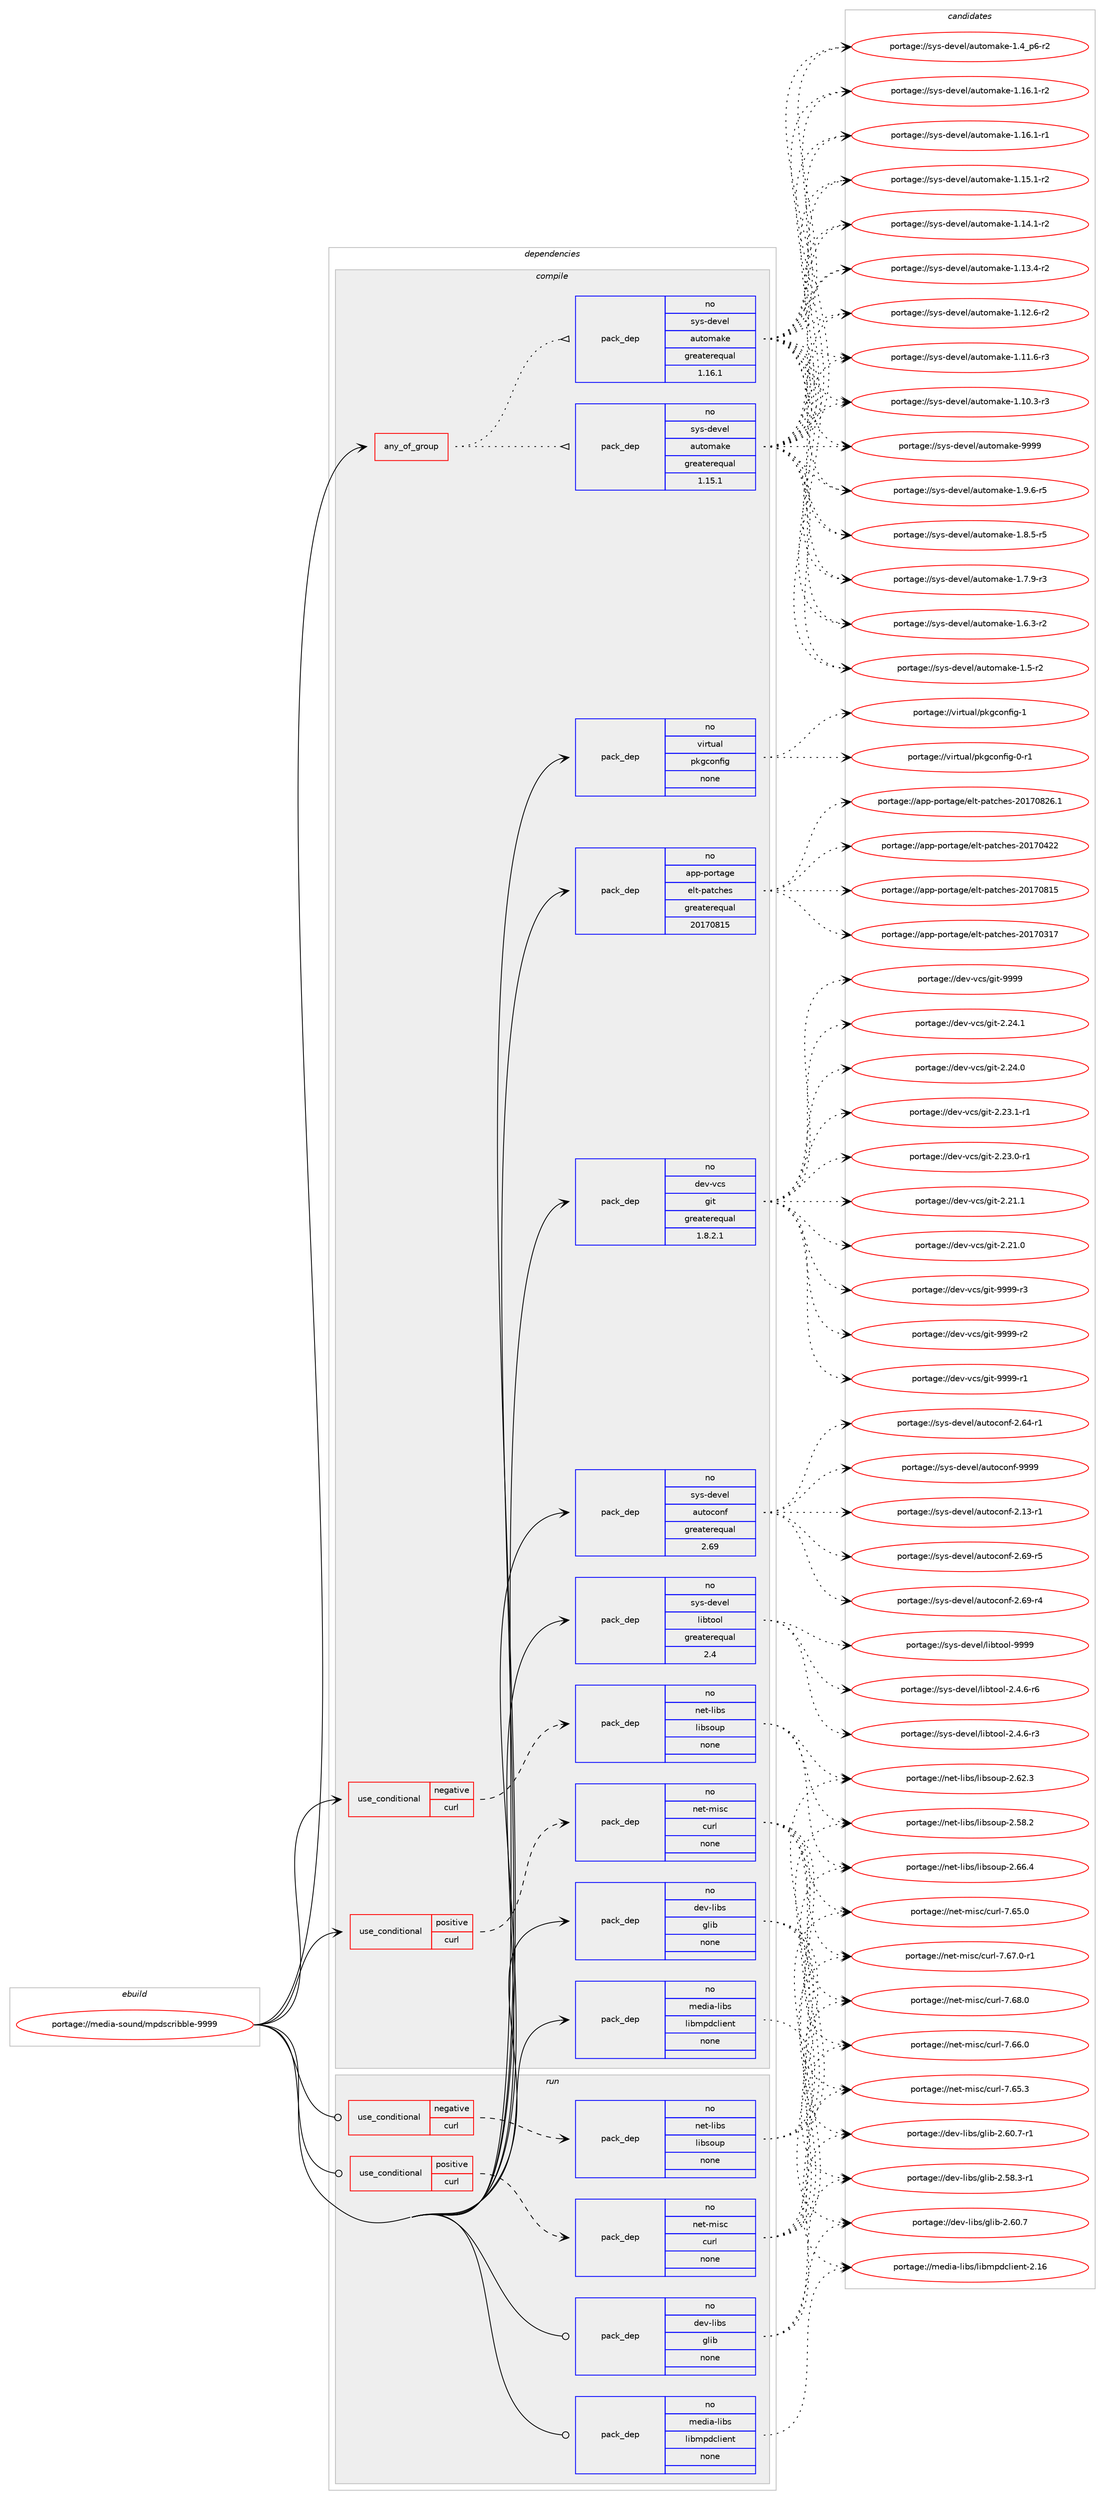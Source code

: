 digraph prolog {

# *************
# Graph options
# *************

newrank=true;
concentrate=true;
compound=true;
graph [rankdir=LR,fontname=Helvetica,fontsize=10,ranksep=1.5];#, ranksep=2.5, nodesep=0.2];
edge  [arrowhead=vee];
node  [fontname=Helvetica,fontsize=10];

# **********
# The ebuild
# **********

subgraph cluster_leftcol {
color=gray;
rank=same;
label=<<i>ebuild</i>>;
id [label="portage://media-sound/mpdscribble-9999", color=red, width=4, href="../media-sound/mpdscribble-9999.svg"];
}

# ****************
# The dependencies
# ****************

subgraph cluster_midcol {
color=gray;
label=<<i>dependencies</i>>;
subgraph cluster_compile {
fillcolor="#eeeeee";
style=filled;
label=<<i>compile</i>>;
subgraph any2782 {
dependency189540 [label=<<TABLE BORDER="0" CELLBORDER="1" CELLSPACING="0" CELLPADDING="4"><TR><TD CELLPADDING="10">any_of_group</TD></TR></TABLE>>, shape=none, color=red];subgraph pack143813 {
dependency189541 [label=<<TABLE BORDER="0" CELLBORDER="1" CELLSPACING="0" CELLPADDING="4" WIDTH="220"><TR><TD ROWSPAN="6" CELLPADDING="30">pack_dep</TD></TR><TR><TD WIDTH="110">no</TD></TR><TR><TD>sys-devel</TD></TR><TR><TD>automake</TD></TR><TR><TD>greaterequal</TD></TR><TR><TD>1.16.1</TD></TR></TABLE>>, shape=none, color=blue];
}
dependency189540:e -> dependency189541:w [weight=20,style="dotted",arrowhead="oinv"];
subgraph pack143814 {
dependency189542 [label=<<TABLE BORDER="0" CELLBORDER="1" CELLSPACING="0" CELLPADDING="4" WIDTH="220"><TR><TD ROWSPAN="6" CELLPADDING="30">pack_dep</TD></TR><TR><TD WIDTH="110">no</TD></TR><TR><TD>sys-devel</TD></TR><TR><TD>automake</TD></TR><TR><TD>greaterequal</TD></TR><TR><TD>1.15.1</TD></TR></TABLE>>, shape=none, color=blue];
}
dependency189540:e -> dependency189542:w [weight=20,style="dotted",arrowhead="oinv"];
}
id:e -> dependency189540:w [weight=20,style="solid",arrowhead="vee"];
subgraph cond42795 {
dependency189543 [label=<<TABLE BORDER="0" CELLBORDER="1" CELLSPACING="0" CELLPADDING="4"><TR><TD ROWSPAN="3" CELLPADDING="10">use_conditional</TD></TR><TR><TD>negative</TD></TR><TR><TD>curl</TD></TR></TABLE>>, shape=none, color=red];
subgraph pack143815 {
dependency189544 [label=<<TABLE BORDER="0" CELLBORDER="1" CELLSPACING="0" CELLPADDING="4" WIDTH="220"><TR><TD ROWSPAN="6" CELLPADDING="30">pack_dep</TD></TR><TR><TD WIDTH="110">no</TD></TR><TR><TD>net-libs</TD></TR><TR><TD>libsoup</TD></TR><TR><TD>none</TD></TR><TR><TD></TD></TR></TABLE>>, shape=none, color=blue];
}
dependency189543:e -> dependency189544:w [weight=20,style="dashed",arrowhead="vee"];
}
id:e -> dependency189543:w [weight=20,style="solid",arrowhead="vee"];
subgraph cond42796 {
dependency189545 [label=<<TABLE BORDER="0" CELLBORDER="1" CELLSPACING="0" CELLPADDING="4"><TR><TD ROWSPAN="3" CELLPADDING="10">use_conditional</TD></TR><TR><TD>positive</TD></TR><TR><TD>curl</TD></TR></TABLE>>, shape=none, color=red];
subgraph pack143816 {
dependency189546 [label=<<TABLE BORDER="0" CELLBORDER="1" CELLSPACING="0" CELLPADDING="4" WIDTH="220"><TR><TD ROWSPAN="6" CELLPADDING="30">pack_dep</TD></TR><TR><TD WIDTH="110">no</TD></TR><TR><TD>net-misc</TD></TR><TR><TD>curl</TD></TR><TR><TD>none</TD></TR><TR><TD></TD></TR></TABLE>>, shape=none, color=blue];
}
dependency189545:e -> dependency189546:w [weight=20,style="dashed",arrowhead="vee"];
}
id:e -> dependency189545:w [weight=20,style="solid",arrowhead="vee"];
subgraph pack143817 {
dependency189547 [label=<<TABLE BORDER="0" CELLBORDER="1" CELLSPACING="0" CELLPADDING="4" WIDTH="220"><TR><TD ROWSPAN="6" CELLPADDING="30">pack_dep</TD></TR><TR><TD WIDTH="110">no</TD></TR><TR><TD>app-portage</TD></TR><TR><TD>elt-patches</TD></TR><TR><TD>greaterequal</TD></TR><TR><TD>20170815</TD></TR></TABLE>>, shape=none, color=blue];
}
id:e -> dependency189547:w [weight=20,style="solid",arrowhead="vee"];
subgraph pack143818 {
dependency189548 [label=<<TABLE BORDER="0" CELLBORDER="1" CELLSPACING="0" CELLPADDING="4" WIDTH="220"><TR><TD ROWSPAN="6" CELLPADDING="30">pack_dep</TD></TR><TR><TD WIDTH="110">no</TD></TR><TR><TD>dev-libs</TD></TR><TR><TD>glib</TD></TR><TR><TD>none</TD></TR><TR><TD></TD></TR></TABLE>>, shape=none, color=blue];
}
id:e -> dependency189548:w [weight=20,style="solid",arrowhead="vee"];
subgraph pack143819 {
dependency189549 [label=<<TABLE BORDER="0" CELLBORDER="1" CELLSPACING="0" CELLPADDING="4" WIDTH="220"><TR><TD ROWSPAN="6" CELLPADDING="30">pack_dep</TD></TR><TR><TD WIDTH="110">no</TD></TR><TR><TD>dev-vcs</TD></TR><TR><TD>git</TD></TR><TR><TD>greaterequal</TD></TR><TR><TD>1.8.2.1</TD></TR></TABLE>>, shape=none, color=blue];
}
id:e -> dependency189549:w [weight=20,style="solid",arrowhead="vee"];
subgraph pack143820 {
dependency189550 [label=<<TABLE BORDER="0" CELLBORDER="1" CELLSPACING="0" CELLPADDING="4" WIDTH="220"><TR><TD ROWSPAN="6" CELLPADDING="30">pack_dep</TD></TR><TR><TD WIDTH="110">no</TD></TR><TR><TD>media-libs</TD></TR><TR><TD>libmpdclient</TD></TR><TR><TD>none</TD></TR><TR><TD></TD></TR></TABLE>>, shape=none, color=blue];
}
id:e -> dependency189550:w [weight=20,style="solid",arrowhead="vee"];
subgraph pack143821 {
dependency189551 [label=<<TABLE BORDER="0" CELLBORDER="1" CELLSPACING="0" CELLPADDING="4" WIDTH="220"><TR><TD ROWSPAN="6" CELLPADDING="30">pack_dep</TD></TR><TR><TD WIDTH="110">no</TD></TR><TR><TD>sys-devel</TD></TR><TR><TD>autoconf</TD></TR><TR><TD>greaterequal</TD></TR><TR><TD>2.69</TD></TR></TABLE>>, shape=none, color=blue];
}
id:e -> dependency189551:w [weight=20,style="solid",arrowhead="vee"];
subgraph pack143822 {
dependency189552 [label=<<TABLE BORDER="0" CELLBORDER="1" CELLSPACING="0" CELLPADDING="4" WIDTH="220"><TR><TD ROWSPAN="6" CELLPADDING="30">pack_dep</TD></TR><TR><TD WIDTH="110">no</TD></TR><TR><TD>sys-devel</TD></TR><TR><TD>libtool</TD></TR><TR><TD>greaterequal</TD></TR><TR><TD>2.4</TD></TR></TABLE>>, shape=none, color=blue];
}
id:e -> dependency189552:w [weight=20,style="solid",arrowhead="vee"];
subgraph pack143823 {
dependency189553 [label=<<TABLE BORDER="0" CELLBORDER="1" CELLSPACING="0" CELLPADDING="4" WIDTH="220"><TR><TD ROWSPAN="6" CELLPADDING="30">pack_dep</TD></TR><TR><TD WIDTH="110">no</TD></TR><TR><TD>virtual</TD></TR><TR><TD>pkgconfig</TD></TR><TR><TD>none</TD></TR><TR><TD></TD></TR></TABLE>>, shape=none, color=blue];
}
id:e -> dependency189553:w [weight=20,style="solid",arrowhead="vee"];
}
subgraph cluster_compileandrun {
fillcolor="#eeeeee";
style=filled;
label=<<i>compile and run</i>>;
}
subgraph cluster_run {
fillcolor="#eeeeee";
style=filled;
label=<<i>run</i>>;
subgraph cond42797 {
dependency189554 [label=<<TABLE BORDER="0" CELLBORDER="1" CELLSPACING="0" CELLPADDING="4"><TR><TD ROWSPAN="3" CELLPADDING="10">use_conditional</TD></TR><TR><TD>negative</TD></TR><TR><TD>curl</TD></TR></TABLE>>, shape=none, color=red];
subgraph pack143824 {
dependency189555 [label=<<TABLE BORDER="0" CELLBORDER="1" CELLSPACING="0" CELLPADDING="4" WIDTH="220"><TR><TD ROWSPAN="6" CELLPADDING="30">pack_dep</TD></TR><TR><TD WIDTH="110">no</TD></TR><TR><TD>net-libs</TD></TR><TR><TD>libsoup</TD></TR><TR><TD>none</TD></TR><TR><TD></TD></TR></TABLE>>, shape=none, color=blue];
}
dependency189554:e -> dependency189555:w [weight=20,style="dashed",arrowhead="vee"];
}
id:e -> dependency189554:w [weight=20,style="solid",arrowhead="odot"];
subgraph cond42798 {
dependency189556 [label=<<TABLE BORDER="0" CELLBORDER="1" CELLSPACING="0" CELLPADDING="4"><TR><TD ROWSPAN="3" CELLPADDING="10">use_conditional</TD></TR><TR><TD>positive</TD></TR><TR><TD>curl</TD></TR></TABLE>>, shape=none, color=red];
subgraph pack143825 {
dependency189557 [label=<<TABLE BORDER="0" CELLBORDER="1" CELLSPACING="0" CELLPADDING="4" WIDTH="220"><TR><TD ROWSPAN="6" CELLPADDING="30">pack_dep</TD></TR><TR><TD WIDTH="110">no</TD></TR><TR><TD>net-misc</TD></TR><TR><TD>curl</TD></TR><TR><TD>none</TD></TR><TR><TD></TD></TR></TABLE>>, shape=none, color=blue];
}
dependency189556:e -> dependency189557:w [weight=20,style="dashed",arrowhead="vee"];
}
id:e -> dependency189556:w [weight=20,style="solid",arrowhead="odot"];
subgraph pack143826 {
dependency189558 [label=<<TABLE BORDER="0" CELLBORDER="1" CELLSPACING="0" CELLPADDING="4" WIDTH="220"><TR><TD ROWSPAN="6" CELLPADDING="30">pack_dep</TD></TR><TR><TD WIDTH="110">no</TD></TR><TR><TD>dev-libs</TD></TR><TR><TD>glib</TD></TR><TR><TD>none</TD></TR><TR><TD></TD></TR></TABLE>>, shape=none, color=blue];
}
id:e -> dependency189558:w [weight=20,style="solid",arrowhead="odot"];
subgraph pack143827 {
dependency189559 [label=<<TABLE BORDER="0" CELLBORDER="1" CELLSPACING="0" CELLPADDING="4" WIDTH="220"><TR><TD ROWSPAN="6" CELLPADDING="30">pack_dep</TD></TR><TR><TD WIDTH="110">no</TD></TR><TR><TD>media-libs</TD></TR><TR><TD>libmpdclient</TD></TR><TR><TD>none</TD></TR><TR><TD></TD></TR></TABLE>>, shape=none, color=blue];
}
id:e -> dependency189559:w [weight=20,style="solid",arrowhead="odot"];
}
}

# **************
# The candidates
# **************

subgraph cluster_choices {
rank=same;
color=gray;
label=<<i>candidates</i>>;

subgraph choice143813 {
color=black;
nodesep=1;
choice115121115451001011181011084797117116111109971071014557575757 [label="portage://sys-devel/automake-9999", color=red, width=4,href="../sys-devel/automake-9999.svg"];
choice115121115451001011181011084797117116111109971071014549465746544511453 [label="portage://sys-devel/automake-1.9.6-r5", color=red, width=4,href="../sys-devel/automake-1.9.6-r5.svg"];
choice115121115451001011181011084797117116111109971071014549465646534511453 [label="portage://sys-devel/automake-1.8.5-r5", color=red, width=4,href="../sys-devel/automake-1.8.5-r5.svg"];
choice115121115451001011181011084797117116111109971071014549465546574511451 [label="portage://sys-devel/automake-1.7.9-r3", color=red, width=4,href="../sys-devel/automake-1.7.9-r3.svg"];
choice115121115451001011181011084797117116111109971071014549465446514511450 [label="portage://sys-devel/automake-1.6.3-r2", color=red, width=4,href="../sys-devel/automake-1.6.3-r2.svg"];
choice11512111545100101118101108479711711611110997107101454946534511450 [label="portage://sys-devel/automake-1.5-r2", color=red, width=4,href="../sys-devel/automake-1.5-r2.svg"];
choice115121115451001011181011084797117116111109971071014549465295112544511450 [label="portage://sys-devel/automake-1.4_p6-r2", color=red, width=4,href="../sys-devel/automake-1.4_p6-r2.svg"];
choice11512111545100101118101108479711711611110997107101454946495446494511450 [label="portage://sys-devel/automake-1.16.1-r2", color=red, width=4,href="../sys-devel/automake-1.16.1-r2.svg"];
choice11512111545100101118101108479711711611110997107101454946495446494511449 [label="portage://sys-devel/automake-1.16.1-r1", color=red, width=4,href="../sys-devel/automake-1.16.1-r1.svg"];
choice11512111545100101118101108479711711611110997107101454946495346494511450 [label="portage://sys-devel/automake-1.15.1-r2", color=red, width=4,href="../sys-devel/automake-1.15.1-r2.svg"];
choice11512111545100101118101108479711711611110997107101454946495246494511450 [label="portage://sys-devel/automake-1.14.1-r2", color=red, width=4,href="../sys-devel/automake-1.14.1-r2.svg"];
choice11512111545100101118101108479711711611110997107101454946495146524511450 [label="portage://sys-devel/automake-1.13.4-r2", color=red, width=4,href="../sys-devel/automake-1.13.4-r2.svg"];
choice11512111545100101118101108479711711611110997107101454946495046544511450 [label="portage://sys-devel/automake-1.12.6-r2", color=red, width=4,href="../sys-devel/automake-1.12.6-r2.svg"];
choice11512111545100101118101108479711711611110997107101454946494946544511451 [label="portage://sys-devel/automake-1.11.6-r3", color=red, width=4,href="../sys-devel/automake-1.11.6-r3.svg"];
choice11512111545100101118101108479711711611110997107101454946494846514511451 [label="portage://sys-devel/automake-1.10.3-r3", color=red, width=4,href="../sys-devel/automake-1.10.3-r3.svg"];
dependency189541:e -> choice115121115451001011181011084797117116111109971071014557575757:w [style=dotted,weight="100"];
dependency189541:e -> choice115121115451001011181011084797117116111109971071014549465746544511453:w [style=dotted,weight="100"];
dependency189541:e -> choice115121115451001011181011084797117116111109971071014549465646534511453:w [style=dotted,weight="100"];
dependency189541:e -> choice115121115451001011181011084797117116111109971071014549465546574511451:w [style=dotted,weight="100"];
dependency189541:e -> choice115121115451001011181011084797117116111109971071014549465446514511450:w [style=dotted,weight="100"];
dependency189541:e -> choice11512111545100101118101108479711711611110997107101454946534511450:w [style=dotted,weight="100"];
dependency189541:e -> choice115121115451001011181011084797117116111109971071014549465295112544511450:w [style=dotted,weight="100"];
dependency189541:e -> choice11512111545100101118101108479711711611110997107101454946495446494511450:w [style=dotted,weight="100"];
dependency189541:e -> choice11512111545100101118101108479711711611110997107101454946495446494511449:w [style=dotted,weight="100"];
dependency189541:e -> choice11512111545100101118101108479711711611110997107101454946495346494511450:w [style=dotted,weight="100"];
dependency189541:e -> choice11512111545100101118101108479711711611110997107101454946495246494511450:w [style=dotted,weight="100"];
dependency189541:e -> choice11512111545100101118101108479711711611110997107101454946495146524511450:w [style=dotted,weight="100"];
dependency189541:e -> choice11512111545100101118101108479711711611110997107101454946495046544511450:w [style=dotted,weight="100"];
dependency189541:e -> choice11512111545100101118101108479711711611110997107101454946494946544511451:w [style=dotted,weight="100"];
dependency189541:e -> choice11512111545100101118101108479711711611110997107101454946494846514511451:w [style=dotted,weight="100"];
}
subgraph choice143814 {
color=black;
nodesep=1;
choice115121115451001011181011084797117116111109971071014557575757 [label="portage://sys-devel/automake-9999", color=red, width=4,href="../sys-devel/automake-9999.svg"];
choice115121115451001011181011084797117116111109971071014549465746544511453 [label="portage://sys-devel/automake-1.9.6-r5", color=red, width=4,href="../sys-devel/automake-1.9.6-r5.svg"];
choice115121115451001011181011084797117116111109971071014549465646534511453 [label="portage://sys-devel/automake-1.8.5-r5", color=red, width=4,href="../sys-devel/automake-1.8.5-r5.svg"];
choice115121115451001011181011084797117116111109971071014549465546574511451 [label="portage://sys-devel/automake-1.7.9-r3", color=red, width=4,href="../sys-devel/automake-1.7.9-r3.svg"];
choice115121115451001011181011084797117116111109971071014549465446514511450 [label="portage://sys-devel/automake-1.6.3-r2", color=red, width=4,href="../sys-devel/automake-1.6.3-r2.svg"];
choice11512111545100101118101108479711711611110997107101454946534511450 [label="portage://sys-devel/automake-1.5-r2", color=red, width=4,href="../sys-devel/automake-1.5-r2.svg"];
choice115121115451001011181011084797117116111109971071014549465295112544511450 [label="portage://sys-devel/automake-1.4_p6-r2", color=red, width=4,href="../sys-devel/automake-1.4_p6-r2.svg"];
choice11512111545100101118101108479711711611110997107101454946495446494511450 [label="portage://sys-devel/automake-1.16.1-r2", color=red, width=4,href="../sys-devel/automake-1.16.1-r2.svg"];
choice11512111545100101118101108479711711611110997107101454946495446494511449 [label="portage://sys-devel/automake-1.16.1-r1", color=red, width=4,href="../sys-devel/automake-1.16.1-r1.svg"];
choice11512111545100101118101108479711711611110997107101454946495346494511450 [label="portage://sys-devel/automake-1.15.1-r2", color=red, width=4,href="../sys-devel/automake-1.15.1-r2.svg"];
choice11512111545100101118101108479711711611110997107101454946495246494511450 [label="portage://sys-devel/automake-1.14.1-r2", color=red, width=4,href="../sys-devel/automake-1.14.1-r2.svg"];
choice11512111545100101118101108479711711611110997107101454946495146524511450 [label="portage://sys-devel/automake-1.13.4-r2", color=red, width=4,href="../sys-devel/automake-1.13.4-r2.svg"];
choice11512111545100101118101108479711711611110997107101454946495046544511450 [label="portage://sys-devel/automake-1.12.6-r2", color=red, width=4,href="../sys-devel/automake-1.12.6-r2.svg"];
choice11512111545100101118101108479711711611110997107101454946494946544511451 [label="portage://sys-devel/automake-1.11.6-r3", color=red, width=4,href="../sys-devel/automake-1.11.6-r3.svg"];
choice11512111545100101118101108479711711611110997107101454946494846514511451 [label="portage://sys-devel/automake-1.10.3-r3", color=red, width=4,href="../sys-devel/automake-1.10.3-r3.svg"];
dependency189542:e -> choice115121115451001011181011084797117116111109971071014557575757:w [style=dotted,weight="100"];
dependency189542:e -> choice115121115451001011181011084797117116111109971071014549465746544511453:w [style=dotted,weight="100"];
dependency189542:e -> choice115121115451001011181011084797117116111109971071014549465646534511453:w [style=dotted,weight="100"];
dependency189542:e -> choice115121115451001011181011084797117116111109971071014549465546574511451:w [style=dotted,weight="100"];
dependency189542:e -> choice115121115451001011181011084797117116111109971071014549465446514511450:w [style=dotted,weight="100"];
dependency189542:e -> choice11512111545100101118101108479711711611110997107101454946534511450:w [style=dotted,weight="100"];
dependency189542:e -> choice115121115451001011181011084797117116111109971071014549465295112544511450:w [style=dotted,weight="100"];
dependency189542:e -> choice11512111545100101118101108479711711611110997107101454946495446494511450:w [style=dotted,weight="100"];
dependency189542:e -> choice11512111545100101118101108479711711611110997107101454946495446494511449:w [style=dotted,weight="100"];
dependency189542:e -> choice11512111545100101118101108479711711611110997107101454946495346494511450:w [style=dotted,weight="100"];
dependency189542:e -> choice11512111545100101118101108479711711611110997107101454946495246494511450:w [style=dotted,weight="100"];
dependency189542:e -> choice11512111545100101118101108479711711611110997107101454946495146524511450:w [style=dotted,weight="100"];
dependency189542:e -> choice11512111545100101118101108479711711611110997107101454946495046544511450:w [style=dotted,weight="100"];
dependency189542:e -> choice11512111545100101118101108479711711611110997107101454946494946544511451:w [style=dotted,weight="100"];
dependency189542:e -> choice11512111545100101118101108479711711611110997107101454946494846514511451:w [style=dotted,weight="100"];
}
subgraph choice143815 {
color=black;
nodesep=1;
choice1101011164510810598115471081059811511111711245504654544652 [label="portage://net-libs/libsoup-2.66.4", color=red, width=4,href="../net-libs/libsoup-2.66.4.svg"];
choice1101011164510810598115471081059811511111711245504654504651 [label="portage://net-libs/libsoup-2.62.3", color=red, width=4,href="../net-libs/libsoup-2.62.3.svg"];
choice1101011164510810598115471081059811511111711245504653564650 [label="portage://net-libs/libsoup-2.58.2", color=red, width=4,href="../net-libs/libsoup-2.58.2.svg"];
dependency189544:e -> choice1101011164510810598115471081059811511111711245504654544652:w [style=dotted,weight="100"];
dependency189544:e -> choice1101011164510810598115471081059811511111711245504654504651:w [style=dotted,weight="100"];
dependency189544:e -> choice1101011164510810598115471081059811511111711245504653564650:w [style=dotted,weight="100"];
}
subgraph choice143816 {
color=black;
nodesep=1;
choice1101011164510910511599479911711410845554654564648 [label="portage://net-misc/curl-7.68.0", color=red, width=4,href="../net-misc/curl-7.68.0.svg"];
choice11010111645109105115994799117114108455546545546484511449 [label="portage://net-misc/curl-7.67.0-r1", color=red, width=4,href="../net-misc/curl-7.67.0-r1.svg"];
choice1101011164510910511599479911711410845554654544648 [label="portage://net-misc/curl-7.66.0", color=red, width=4,href="../net-misc/curl-7.66.0.svg"];
choice1101011164510910511599479911711410845554654534651 [label="portage://net-misc/curl-7.65.3", color=red, width=4,href="../net-misc/curl-7.65.3.svg"];
choice1101011164510910511599479911711410845554654534648 [label="portage://net-misc/curl-7.65.0", color=red, width=4,href="../net-misc/curl-7.65.0.svg"];
dependency189546:e -> choice1101011164510910511599479911711410845554654564648:w [style=dotted,weight="100"];
dependency189546:e -> choice11010111645109105115994799117114108455546545546484511449:w [style=dotted,weight="100"];
dependency189546:e -> choice1101011164510910511599479911711410845554654544648:w [style=dotted,weight="100"];
dependency189546:e -> choice1101011164510910511599479911711410845554654534651:w [style=dotted,weight="100"];
dependency189546:e -> choice1101011164510910511599479911711410845554654534648:w [style=dotted,weight="100"];
}
subgraph choice143817 {
color=black;
nodesep=1;
choice971121124511211111411697103101471011081164511297116991041011154550484955485650544649 [label="portage://app-portage/elt-patches-20170826.1", color=red, width=4,href="../app-portage/elt-patches-20170826.1.svg"];
choice97112112451121111141169710310147101108116451129711699104101115455048495548564953 [label="portage://app-portage/elt-patches-20170815", color=red, width=4,href="../app-portage/elt-patches-20170815.svg"];
choice97112112451121111141169710310147101108116451129711699104101115455048495548525050 [label="portage://app-portage/elt-patches-20170422", color=red, width=4,href="../app-portage/elt-patches-20170422.svg"];
choice97112112451121111141169710310147101108116451129711699104101115455048495548514955 [label="portage://app-portage/elt-patches-20170317", color=red, width=4,href="../app-portage/elt-patches-20170317.svg"];
dependency189547:e -> choice971121124511211111411697103101471011081164511297116991041011154550484955485650544649:w [style=dotted,weight="100"];
dependency189547:e -> choice97112112451121111141169710310147101108116451129711699104101115455048495548564953:w [style=dotted,weight="100"];
dependency189547:e -> choice97112112451121111141169710310147101108116451129711699104101115455048495548525050:w [style=dotted,weight="100"];
dependency189547:e -> choice97112112451121111141169710310147101108116451129711699104101115455048495548514955:w [style=dotted,weight="100"];
}
subgraph choice143818 {
color=black;
nodesep=1;
choice10010111845108105981154710310810598455046544846554511449 [label="portage://dev-libs/glib-2.60.7-r1", color=red, width=4,href="../dev-libs/glib-2.60.7-r1.svg"];
choice1001011184510810598115471031081059845504654484655 [label="portage://dev-libs/glib-2.60.7", color=red, width=4,href="../dev-libs/glib-2.60.7.svg"];
choice10010111845108105981154710310810598455046535646514511449 [label="portage://dev-libs/glib-2.58.3-r1", color=red, width=4,href="../dev-libs/glib-2.58.3-r1.svg"];
dependency189548:e -> choice10010111845108105981154710310810598455046544846554511449:w [style=dotted,weight="100"];
dependency189548:e -> choice1001011184510810598115471031081059845504654484655:w [style=dotted,weight="100"];
dependency189548:e -> choice10010111845108105981154710310810598455046535646514511449:w [style=dotted,weight="100"];
}
subgraph choice143819 {
color=black;
nodesep=1;
choice10010111845118991154710310511645575757574511451 [label="portage://dev-vcs/git-9999-r3", color=red, width=4,href="../dev-vcs/git-9999-r3.svg"];
choice10010111845118991154710310511645575757574511450 [label="portage://dev-vcs/git-9999-r2", color=red, width=4,href="../dev-vcs/git-9999-r2.svg"];
choice10010111845118991154710310511645575757574511449 [label="portage://dev-vcs/git-9999-r1", color=red, width=4,href="../dev-vcs/git-9999-r1.svg"];
choice1001011184511899115471031051164557575757 [label="portage://dev-vcs/git-9999", color=red, width=4,href="../dev-vcs/git-9999.svg"];
choice10010111845118991154710310511645504650524649 [label="portage://dev-vcs/git-2.24.1", color=red, width=4,href="../dev-vcs/git-2.24.1.svg"];
choice10010111845118991154710310511645504650524648 [label="portage://dev-vcs/git-2.24.0", color=red, width=4,href="../dev-vcs/git-2.24.0.svg"];
choice100101118451189911547103105116455046505146494511449 [label="portage://dev-vcs/git-2.23.1-r1", color=red, width=4,href="../dev-vcs/git-2.23.1-r1.svg"];
choice100101118451189911547103105116455046505146484511449 [label="portage://dev-vcs/git-2.23.0-r1", color=red, width=4,href="../dev-vcs/git-2.23.0-r1.svg"];
choice10010111845118991154710310511645504650494649 [label="portage://dev-vcs/git-2.21.1", color=red, width=4,href="../dev-vcs/git-2.21.1.svg"];
choice10010111845118991154710310511645504650494648 [label="portage://dev-vcs/git-2.21.0", color=red, width=4,href="../dev-vcs/git-2.21.0.svg"];
dependency189549:e -> choice10010111845118991154710310511645575757574511451:w [style=dotted,weight="100"];
dependency189549:e -> choice10010111845118991154710310511645575757574511450:w [style=dotted,weight="100"];
dependency189549:e -> choice10010111845118991154710310511645575757574511449:w [style=dotted,weight="100"];
dependency189549:e -> choice1001011184511899115471031051164557575757:w [style=dotted,weight="100"];
dependency189549:e -> choice10010111845118991154710310511645504650524649:w [style=dotted,weight="100"];
dependency189549:e -> choice10010111845118991154710310511645504650524648:w [style=dotted,weight="100"];
dependency189549:e -> choice100101118451189911547103105116455046505146494511449:w [style=dotted,weight="100"];
dependency189549:e -> choice100101118451189911547103105116455046505146484511449:w [style=dotted,weight="100"];
dependency189549:e -> choice10010111845118991154710310511645504650494649:w [style=dotted,weight="100"];
dependency189549:e -> choice10010111845118991154710310511645504650494648:w [style=dotted,weight="100"];
}
subgraph choice143820 {
color=black;
nodesep=1;
choice1091011001059745108105981154710810598109112100991081051011101164550464954 [label="portage://media-libs/libmpdclient-2.16", color=red, width=4,href="../media-libs/libmpdclient-2.16.svg"];
dependency189550:e -> choice1091011001059745108105981154710810598109112100991081051011101164550464954:w [style=dotted,weight="100"];
}
subgraph choice143821 {
color=black;
nodesep=1;
choice115121115451001011181011084797117116111991111101024557575757 [label="portage://sys-devel/autoconf-9999", color=red, width=4,href="../sys-devel/autoconf-9999.svg"];
choice1151211154510010111810110847971171161119911111010245504654574511453 [label="portage://sys-devel/autoconf-2.69-r5", color=red, width=4,href="../sys-devel/autoconf-2.69-r5.svg"];
choice1151211154510010111810110847971171161119911111010245504654574511452 [label="portage://sys-devel/autoconf-2.69-r4", color=red, width=4,href="../sys-devel/autoconf-2.69-r4.svg"];
choice1151211154510010111810110847971171161119911111010245504654524511449 [label="portage://sys-devel/autoconf-2.64-r1", color=red, width=4,href="../sys-devel/autoconf-2.64-r1.svg"];
choice1151211154510010111810110847971171161119911111010245504649514511449 [label="portage://sys-devel/autoconf-2.13-r1", color=red, width=4,href="../sys-devel/autoconf-2.13-r1.svg"];
dependency189551:e -> choice115121115451001011181011084797117116111991111101024557575757:w [style=dotted,weight="100"];
dependency189551:e -> choice1151211154510010111810110847971171161119911111010245504654574511453:w [style=dotted,weight="100"];
dependency189551:e -> choice1151211154510010111810110847971171161119911111010245504654574511452:w [style=dotted,weight="100"];
dependency189551:e -> choice1151211154510010111810110847971171161119911111010245504654524511449:w [style=dotted,weight="100"];
dependency189551:e -> choice1151211154510010111810110847971171161119911111010245504649514511449:w [style=dotted,weight="100"];
}
subgraph choice143822 {
color=black;
nodesep=1;
choice1151211154510010111810110847108105981161111111084557575757 [label="portage://sys-devel/libtool-9999", color=red, width=4,href="../sys-devel/libtool-9999.svg"];
choice1151211154510010111810110847108105981161111111084550465246544511454 [label="portage://sys-devel/libtool-2.4.6-r6", color=red, width=4,href="../sys-devel/libtool-2.4.6-r6.svg"];
choice1151211154510010111810110847108105981161111111084550465246544511451 [label="portage://sys-devel/libtool-2.4.6-r3", color=red, width=4,href="../sys-devel/libtool-2.4.6-r3.svg"];
dependency189552:e -> choice1151211154510010111810110847108105981161111111084557575757:w [style=dotted,weight="100"];
dependency189552:e -> choice1151211154510010111810110847108105981161111111084550465246544511454:w [style=dotted,weight="100"];
dependency189552:e -> choice1151211154510010111810110847108105981161111111084550465246544511451:w [style=dotted,weight="100"];
}
subgraph choice143823 {
color=black;
nodesep=1;
choice1181051141161179710847112107103991111101021051034549 [label="portage://virtual/pkgconfig-1", color=red, width=4,href="../virtual/pkgconfig-1.svg"];
choice11810511411611797108471121071039911111010210510345484511449 [label="portage://virtual/pkgconfig-0-r1", color=red, width=4,href="../virtual/pkgconfig-0-r1.svg"];
dependency189553:e -> choice1181051141161179710847112107103991111101021051034549:w [style=dotted,weight="100"];
dependency189553:e -> choice11810511411611797108471121071039911111010210510345484511449:w [style=dotted,weight="100"];
}
subgraph choice143824 {
color=black;
nodesep=1;
choice1101011164510810598115471081059811511111711245504654544652 [label="portage://net-libs/libsoup-2.66.4", color=red, width=4,href="../net-libs/libsoup-2.66.4.svg"];
choice1101011164510810598115471081059811511111711245504654504651 [label="portage://net-libs/libsoup-2.62.3", color=red, width=4,href="../net-libs/libsoup-2.62.3.svg"];
choice1101011164510810598115471081059811511111711245504653564650 [label="portage://net-libs/libsoup-2.58.2", color=red, width=4,href="../net-libs/libsoup-2.58.2.svg"];
dependency189555:e -> choice1101011164510810598115471081059811511111711245504654544652:w [style=dotted,weight="100"];
dependency189555:e -> choice1101011164510810598115471081059811511111711245504654504651:w [style=dotted,weight="100"];
dependency189555:e -> choice1101011164510810598115471081059811511111711245504653564650:w [style=dotted,weight="100"];
}
subgraph choice143825 {
color=black;
nodesep=1;
choice1101011164510910511599479911711410845554654564648 [label="portage://net-misc/curl-7.68.0", color=red, width=4,href="../net-misc/curl-7.68.0.svg"];
choice11010111645109105115994799117114108455546545546484511449 [label="portage://net-misc/curl-7.67.0-r1", color=red, width=4,href="../net-misc/curl-7.67.0-r1.svg"];
choice1101011164510910511599479911711410845554654544648 [label="portage://net-misc/curl-7.66.0", color=red, width=4,href="../net-misc/curl-7.66.0.svg"];
choice1101011164510910511599479911711410845554654534651 [label="portage://net-misc/curl-7.65.3", color=red, width=4,href="../net-misc/curl-7.65.3.svg"];
choice1101011164510910511599479911711410845554654534648 [label="portage://net-misc/curl-7.65.0", color=red, width=4,href="../net-misc/curl-7.65.0.svg"];
dependency189557:e -> choice1101011164510910511599479911711410845554654564648:w [style=dotted,weight="100"];
dependency189557:e -> choice11010111645109105115994799117114108455546545546484511449:w [style=dotted,weight="100"];
dependency189557:e -> choice1101011164510910511599479911711410845554654544648:w [style=dotted,weight="100"];
dependency189557:e -> choice1101011164510910511599479911711410845554654534651:w [style=dotted,weight="100"];
dependency189557:e -> choice1101011164510910511599479911711410845554654534648:w [style=dotted,weight="100"];
}
subgraph choice143826 {
color=black;
nodesep=1;
choice10010111845108105981154710310810598455046544846554511449 [label="portage://dev-libs/glib-2.60.7-r1", color=red, width=4,href="../dev-libs/glib-2.60.7-r1.svg"];
choice1001011184510810598115471031081059845504654484655 [label="portage://dev-libs/glib-2.60.7", color=red, width=4,href="../dev-libs/glib-2.60.7.svg"];
choice10010111845108105981154710310810598455046535646514511449 [label="portage://dev-libs/glib-2.58.3-r1", color=red, width=4,href="../dev-libs/glib-2.58.3-r1.svg"];
dependency189558:e -> choice10010111845108105981154710310810598455046544846554511449:w [style=dotted,weight="100"];
dependency189558:e -> choice1001011184510810598115471031081059845504654484655:w [style=dotted,weight="100"];
dependency189558:e -> choice10010111845108105981154710310810598455046535646514511449:w [style=dotted,weight="100"];
}
subgraph choice143827 {
color=black;
nodesep=1;
choice1091011001059745108105981154710810598109112100991081051011101164550464954 [label="portage://media-libs/libmpdclient-2.16", color=red, width=4,href="../media-libs/libmpdclient-2.16.svg"];
dependency189559:e -> choice1091011001059745108105981154710810598109112100991081051011101164550464954:w [style=dotted,weight="100"];
}
}

}
